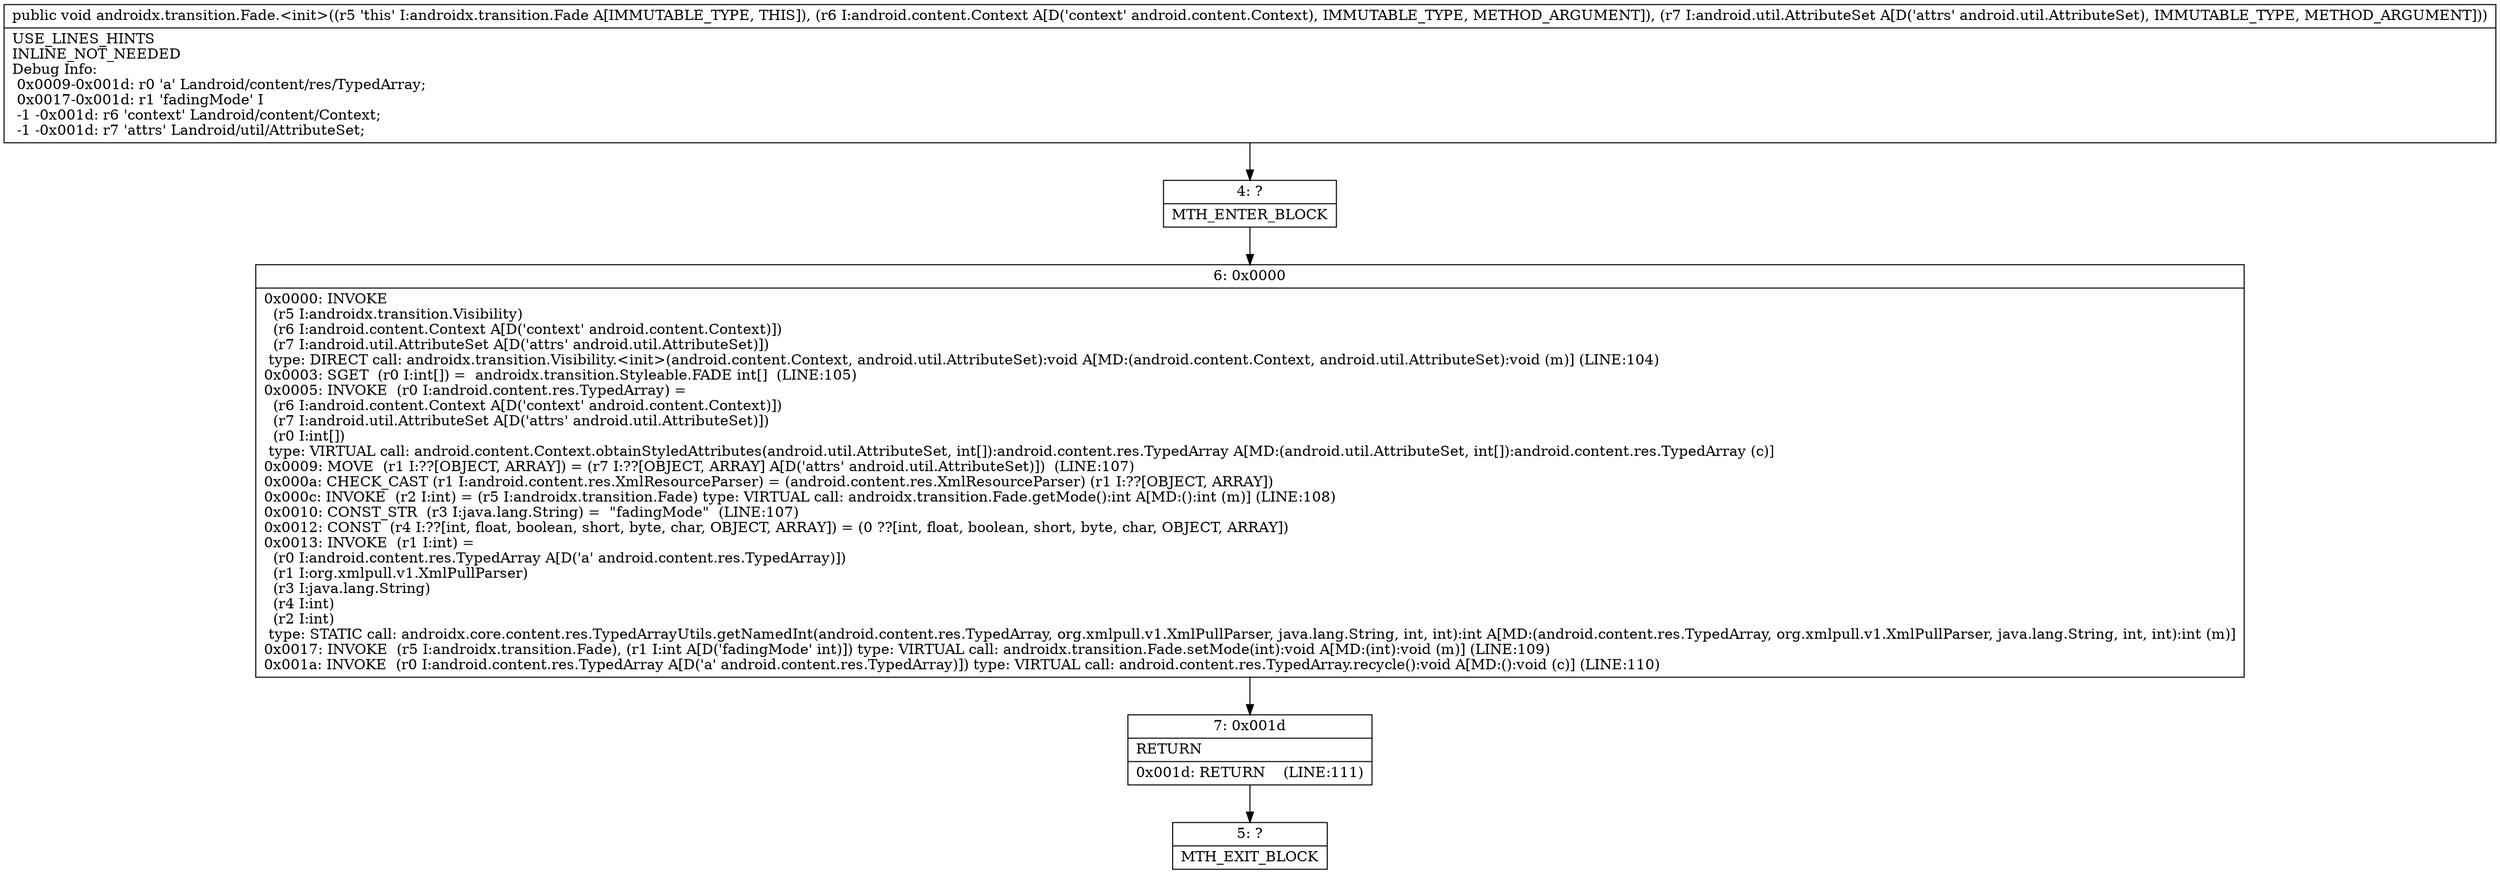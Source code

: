 digraph "CFG forandroidx.transition.Fade.\<init\>(Landroid\/content\/Context;Landroid\/util\/AttributeSet;)V" {
Node_4 [shape=record,label="{4\:\ ?|MTH_ENTER_BLOCK\l}"];
Node_6 [shape=record,label="{6\:\ 0x0000|0x0000: INVOKE  \l  (r5 I:androidx.transition.Visibility)\l  (r6 I:android.content.Context A[D('context' android.content.Context)])\l  (r7 I:android.util.AttributeSet A[D('attrs' android.util.AttributeSet)])\l type: DIRECT call: androidx.transition.Visibility.\<init\>(android.content.Context, android.util.AttributeSet):void A[MD:(android.content.Context, android.util.AttributeSet):void (m)] (LINE:104)\l0x0003: SGET  (r0 I:int[]) =  androidx.transition.Styleable.FADE int[]  (LINE:105)\l0x0005: INVOKE  (r0 I:android.content.res.TypedArray) = \l  (r6 I:android.content.Context A[D('context' android.content.Context)])\l  (r7 I:android.util.AttributeSet A[D('attrs' android.util.AttributeSet)])\l  (r0 I:int[])\l type: VIRTUAL call: android.content.Context.obtainStyledAttributes(android.util.AttributeSet, int[]):android.content.res.TypedArray A[MD:(android.util.AttributeSet, int[]):android.content.res.TypedArray (c)]\l0x0009: MOVE  (r1 I:??[OBJECT, ARRAY]) = (r7 I:??[OBJECT, ARRAY] A[D('attrs' android.util.AttributeSet)])  (LINE:107)\l0x000a: CHECK_CAST (r1 I:android.content.res.XmlResourceParser) = (android.content.res.XmlResourceParser) (r1 I:??[OBJECT, ARRAY]) \l0x000c: INVOKE  (r2 I:int) = (r5 I:androidx.transition.Fade) type: VIRTUAL call: androidx.transition.Fade.getMode():int A[MD:():int (m)] (LINE:108)\l0x0010: CONST_STR  (r3 I:java.lang.String) =  \"fadingMode\"  (LINE:107)\l0x0012: CONST  (r4 I:??[int, float, boolean, short, byte, char, OBJECT, ARRAY]) = (0 ??[int, float, boolean, short, byte, char, OBJECT, ARRAY]) \l0x0013: INVOKE  (r1 I:int) = \l  (r0 I:android.content.res.TypedArray A[D('a' android.content.res.TypedArray)])\l  (r1 I:org.xmlpull.v1.XmlPullParser)\l  (r3 I:java.lang.String)\l  (r4 I:int)\l  (r2 I:int)\l type: STATIC call: androidx.core.content.res.TypedArrayUtils.getNamedInt(android.content.res.TypedArray, org.xmlpull.v1.XmlPullParser, java.lang.String, int, int):int A[MD:(android.content.res.TypedArray, org.xmlpull.v1.XmlPullParser, java.lang.String, int, int):int (m)]\l0x0017: INVOKE  (r5 I:androidx.transition.Fade), (r1 I:int A[D('fadingMode' int)]) type: VIRTUAL call: androidx.transition.Fade.setMode(int):void A[MD:(int):void (m)] (LINE:109)\l0x001a: INVOKE  (r0 I:android.content.res.TypedArray A[D('a' android.content.res.TypedArray)]) type: VIRTUAL call: android.content.res.TypedArray.recycle():void A[MD:():void (c)] (LINE:110)\l}"];
Node_7 [shape=record,label="{7\:\ 0x001d|RETURN\l|0x001d: RETURN    (LINE:111)\l}"];
Node_5 [shape=record,label="{5\:\ ?|MTH_EXIT_BLOCK\l}"];
MethodNode[shape=record,label="{public void androidx.transition.Fade.\<init\>((r5 'this' I:androidx.transition.Fade A[IMMUTABLE_TYPE, THIS]), (r6 I:android.content.Context A[D('context' android.content.Context), IMMUTABLE_TYPE, METHOD_ARGUMENT]), (r7 I:android.util.AttributeSet A[D('attrs' android.util.AttributeSet), IMMUTABLE_TYPE, METHOD_ARGUMENT]))  | USE_LINES_HINTS\lINLINE_NOT_NEEDED\lDebug Info:\l  0x0009\-0x001d: r0 'a' Landroid\/content\/res\/TypedArray;\l  0x0017\-0x001d: r1 'fadingMode' I\l  \-1 \-0x001d: r6 'context' Landroid\/content\/Context;\l  \-1 \-0x001d: r7 'attrs' Landroid\/util\/AttributeSet;\l}"];
MethodNode -> Node_4;Node_4 -> Node_6;
Node_6 -> Node_7;
Node_7 -> Node_5;
}

